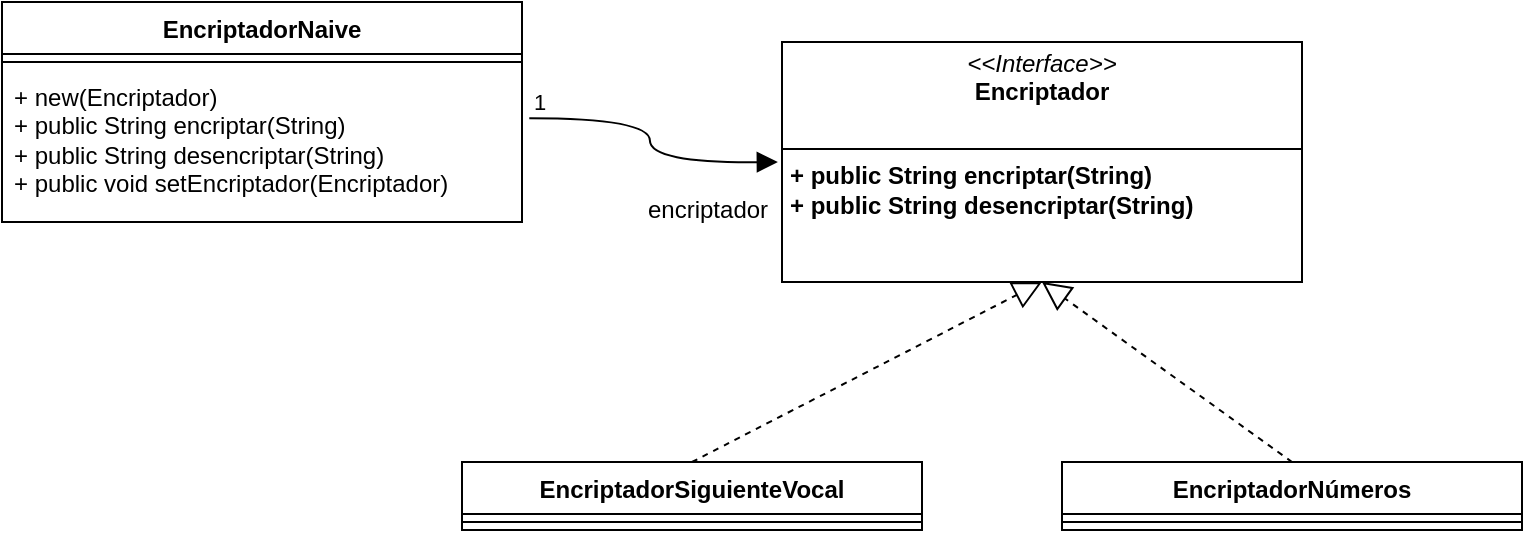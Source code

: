 <mxfile version="24.7.17">
  <diagram id="C5RBs43oDa-KdzZeNtuy" name="Page-1">
    <mxGraphModel dx="555" dy="935" grid="1" gridSize="10" guides="1" tooltips="1" connect="1" arrows="1" fold="1" page="1" pageScale="1" pageWidth="827" pageHeight="1169" math="0" shadow="0">
      <root>
        <mxCell id="WIyWlLk6GJQsqaUBKTNV-0" />
        <mxCell id="WIyWlLk6GJQsqaUBKTNV-1" parent="WIyWlLk6GJQsqaUBKTNV-0" />
        <mxCell id="8LIc4T6X2I0_wIgemKkV-8" value="EncriptadorNaive" style="swimlane;fontStyle=1;align=center;verticalAlign=top;childLayout=stackLayout;horizontal=1;startSize=26;horizontalStack=0;resizeParent=1;resizeParentMax=0;resizeLast=0;collapsible=1;marginBottom=0;whiteSpace=wrap;html=1;" vertex="1" parent="WIyWlLk6GJQsqaUBKTNV-1">
          <mxGeometry x="50" y="180" width="260" height="110" as="geometry" />
        </mxCell>
        <mxCell id="8LIc4T6X2I0_wIgemKkV-10" value="" style="line;strokeWidth=1;fillColor=none;align=left;verticalAlign=middle;spacingTop=-1;spacingLeft=3;spacingRight=3;rotatable=0;labelPosition=right;points=[];portConstraint=eastwest;strokeColor=inherit;" vertex="1" parent="8LIc4T6X2I0_wIgemKkV-8">
          <mxGeometry y="26" width="260" height="8" as="geometry" />
        </mxCell>
        <mxCell id="8LIc4T6X2I0_wIgemKkV-11" value="+ new(Encriptador)&lt;br&gt;+ public String encriptar(String)&lt;br&gt;+ public String desencriptar(String)&lt;div&gt;+ public void setEncriptador(Encriptador)&lt;br&gt;&lt;/div&gt;" style="text;strokeColor=none;fillColor=none;align=left;verticalAlign=top;spacingLeft=4;spacingRight=4;overflow=hidden;rotatable=0;points=[[0,0.5],[1,0.5]];portConstraint=eastwest;whiteSpace=wrap;html=1;" vertex="1" parent="8LIc4T6X2I0_wIgemKkV-8">
          <mxGeometry y="34" width="260" height="76" as="geometry" />
        </mxCell>
        <mxCell id="8LIc4T6X2I0_wIgemKkV-14" value="encriptador" style="endArrow=block;endFill=1;html=1;edgeStyle=orthogonalEdgeStyle;align=left;verticalAlign=top;rounded=0;fontSize=12;startSize=8;endSize=8;curved=1;exitX=1.014;exitY=0.317;exitDx=0;exitDy=0;exitPerimeter=0;entryX=-0.009;entryY=0.325;entryDx=0;entryDy=0;entryPerimeter=0;" edge="1" parent="WIyWlLk6GJQsqaUBKTNV-1" source="8LIc4T6X2I0_wIgemKkV-11">
          <mxGeometry x="0.151" y="-11" relative="1" as="geometry">
            <mxPoint x="290" y="410" as="sourcePoint" />
            <mxPoint x="437.93" y="260" as="targetPoint" />
            <mxPoint x="-5" y="-1" as="offset" />
          </mxGeometry>
        </mxCell>
        <mxCell id="8LIc4T6X2I0_wIgemKkV-15" value="1" style="edgeLabel;resizable=0;html=1;align=left;verticalAlign=bottom;" connectable="0" vertex="1" parent="8LIc4T6X2I0_wIgemKkV-14">
          <mxGeometry x="-1" relative="1" as="geometry" />
        </mxCell>
        <mxCell id="8LIc4T6X2I0_wIgemKkV-16" value="EncriptadorSiguienteVocal" style="swimlane;fontStyle=1;align=center;verticalAlign=top;childLayout=stackLayout;horizontal=1;startSize=26;horizontalStack=0;resizeParent=1;resizeParentMax=0;resizeLast=0;collapsible=1;marginBottom=0;whiteSpace=wrap;html=1;" vertex="1" parent="WIyWlLk6GJQsqaUBKTNV-1">
          <mxGeometry x="280" y="410" width="230" height="34" as="geometry" />
        </mxCell>
        <mxCell id="8LIc4T6X2I0_wIgemKkV-17" value="" style="line;strokeWidth=1;fillColor=none;align=left;verticalAlign=middle;spacingTop=-1;spacingLeft=3;spacingRight=3;rotatable=0;labelPosition=right;points=[];portConstraint=eastwest;strokeColor=inherit;" vertex="1" parent="8LIc4T6X2I0_wIgemKkV-16">
          <mxGeometry y="26" width="230" height="8" as="geometry" />
        </mxCell>
        <mxCell id="8LIc4T6X2I0_wIgemKkV-19" value="&lt;p style=&quot;margin:0px;margin-top:4px;text-align:center;&quot;&gt;&lt;i&gt;&amp;lt;&amp;lt;Interface&amp;gt;&amp;gt;&lt;/i&gt;&lt;br&gt;&lt;b&gt;Encriptador&lt;/b&gt;&lt;/p&gt;&lt;br&gt;&lt;hr size=&quot;1&quot; style=&quot;border-style:solid;&quot;&gt;&lt;p style=&quot;margin:0px;margin-left:4px;&quot;&gt;&lt;b&gt;+ public String encriptar(String)&lt;br&gt;+ public String desencriptar(String)&lt;/b&gt;&lt;br&gt;&lt;/p&gt;" style="verticalAlign=top;align=left;overflow=fill;html=1;whiteSpace=wrap;" vertex="1" parent="WIyWlLk6GJQsqaUBKTNV-1">
          <mxGeometry x="440" y="200" width="260" height="120" as="geometry" />
        </mxCell>
        <mxCell id="8LIc4T6X2I0_wIgemKkV-20" value="EncriptadorNúmeros" style="swimlane;fontStyle=1;align=center;verticalAlign=top;childLayout=stackLayout;horizontal=1;startSize=26;horizontalStack=0;resizeParent=1;resizeParentMax=0;resizeLast=0;collapsible=1;marginBottom=0;whiteSpace=wrap;html=1;" vertex="1" parent="WIyWlLk6GJQsqaUBKTNV-1">
          <mxGeometry x="580" y="410" width="230" height="34" as="geometry" />
        </mxCell>
        <mxCell id="8LIc4T6X2I0_wIgemKkV-21" value="" style="line;strokeWidth=1;fillColor=none;align=left;verticalAlign=middle;spacingTop=-1;spacingLeft=3;spacingRight=3;rotatable=0;labelPosition=right;points=[];portConstraint=eastwest;strokeColor=inherit;" vertex="1" parent="8LIc4T6X2I0_wIgemKkV-20">
          <mxGeometry y="26" width="230" height="8" as="geometry" />
        </mxCell>
        <mxCell id="8LIc4T6X2I0_wIgemKkV-23" value="" style="endArrow=block;dashed=1;endFill=0;endSize=12;html=1;rounded=0;fontSize=12;curved=1;entryX=0.5;entryY=1;entryDx=0;entryDy=0;exitX=0.5;exitY=0;exitDx=0;exitDy=0;" edge="1" parent="WIyWlLk6GJQsqaUBKTNV-1" source="8LIc4T6X2I0_wIgemKkV-16" target="8LIc4T6X2I0_wIgemKkV-19">
          <mxGeometry width="160" relative="1" as="geometry">
            <mxPoint x="360" y="380" as="sourcePoint" />
            <mxPoint x="520" y="380" as="targetPoint" />
          </mxGeometry>
        </mxCell>
        <mxCell id="8LIc4T6X2I0_wIgemKkV-24" value="" style="endArrow=block;dashed=1;endFill=0;endSize=12;html=1;rounded=0;fontSize=12;curved=1;exitX=0.5;exitY=0;exitDx=0;exitDy=0;entryX=0.5;entryY=1;entryDx=0;entryDy=0;" edge="1" parent="WIyWlLk6GJQsqaUBKTNV-1" source="8LIc4T6X2I0_wIgemKkV-20" target="8LIc4T6X2I0_wIgemKkV-19">
          <mxGeometry width="160" relative="1" as="geometry">
            <mxPoint x="355" y="420" as="sourcePoint" />
            <mxPoint x="570" y="330" as="targetPoint" />
          </mxGeometry>
        </mxCell>
      </root>
    </mxGraphModel>
  </diagram>
</mxfile>
